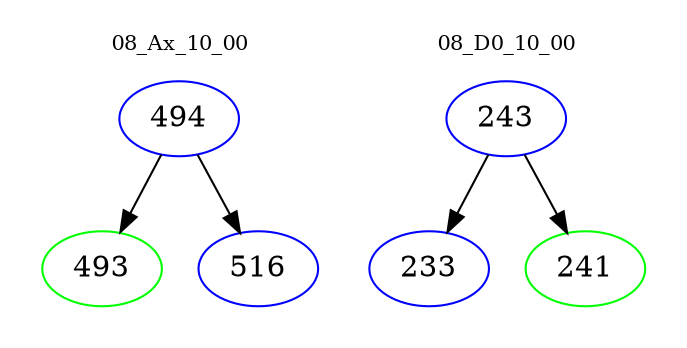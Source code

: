 digraph{
subgraph cluster_0 {
color = white
label = "08_Ax_10_00";
fontsize=10;
T0_494 [label="494", color="blue"]
T0_494 -> T0_493 [color="black"]
T0_493 [label="493", color="green"]
T0_494 -> T0_516 [color="black"]
T0_516 [label="516", color="blue"]
}
subgraph cluster_1 {
color = white
label = "08_D0_10_00";
fontsize=10;
T1_243 [label="243", color="blue"]
T1_243 -> T1_233 [color="black"]
T1_233 [label="233", color="blue"]
T1_243 -> T1_241 [color="black"]
T1_241 [label="241", color="green"]
}
}
